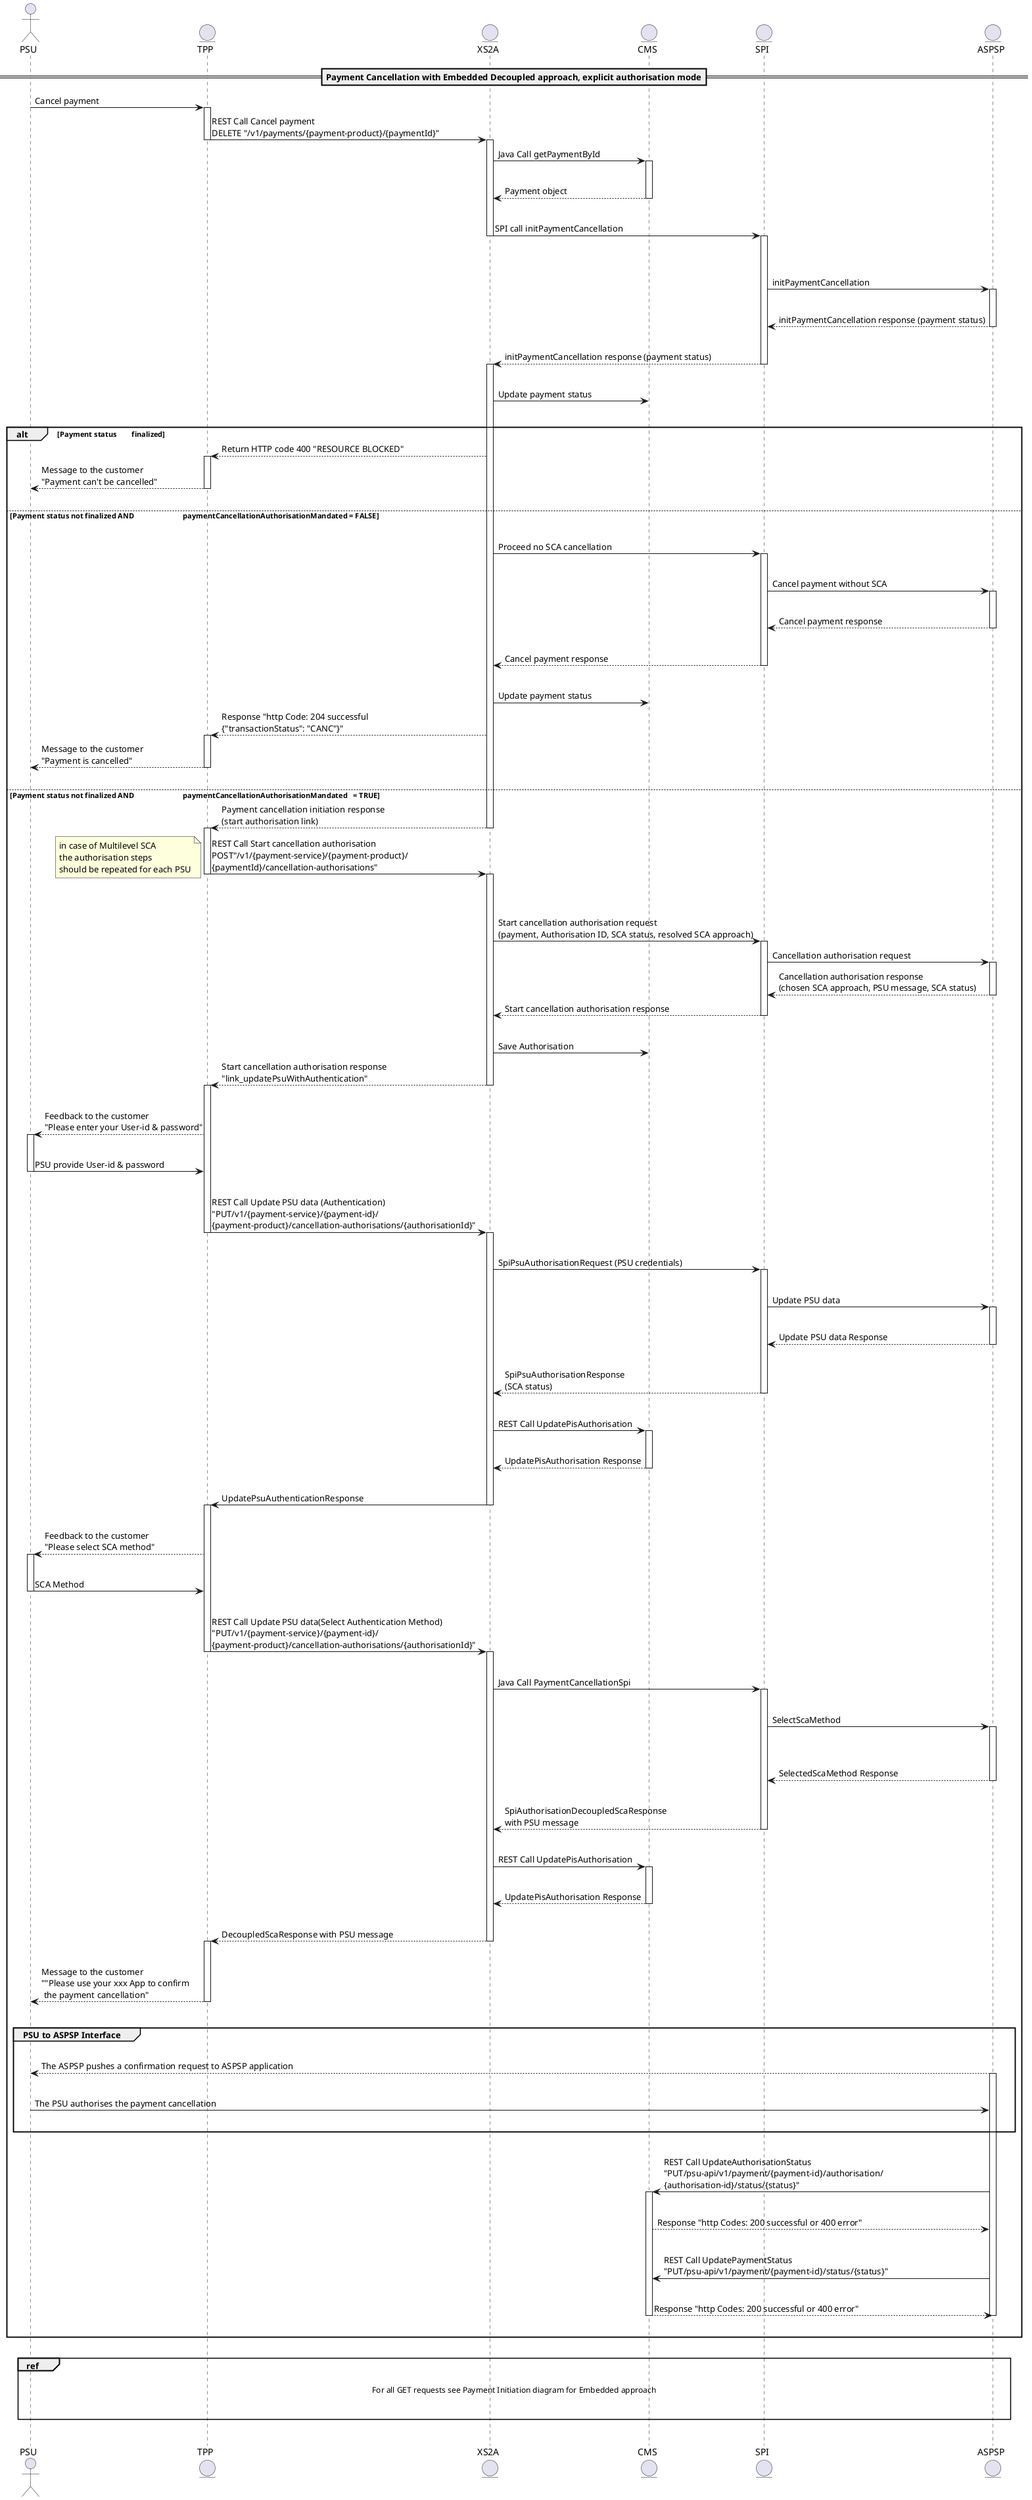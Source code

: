 @startuml
actor PSU
entity TPP
entity XS2A
entity CMS
entity SPI
entity ASPSP
== Payment Cancellation with Embedded Decoupled approach, explicit authorisation mode==

PSU->TPP: Cancel payment

activate TPP
TPP -> XS2A: REST Call Cancel payment\nDELETE "/v1/payments/{payment-product}/{paymentId}"
deactivate TPP
activate XS2A
XS2A->CMS: Java Call getPaymentById
activate CMS
|||
CMS-->XS2A: Payment object
|||
deactivate CMS
XS2A->SPI: SPI call initPaymentCancellation
deactivate XS2A
|||
activate SPI
|||
SPI->ASPSP: initPaymentCancellation
activate ASPSP
|||
ASPSP-->SPI: initPaymentCancellation response (payment status)
deactivate XS2A
|||
deactivate ASPSP

SPI-->XS2A: initPaymentCancellation response (payment status)
deactivate SPI
activate XS2A
|||
XS2A->CMS: Update payment status
|||
alt Payment status        finalized
XS2A-->TPP: Return HTTP code 400 "RESOURCE BLOCKED"
activate TPP
TPP-->PSU: Message to the customer\n"Payment can't be cancelled"
deactivate TPP
|||
else Payment status not finalized AND                          paymentCancellationAuthorisationMandated = FALSE
|||
XS2A->SPI: Proceed no SCA cancellation
activate SPI
|||
SPI->ASPSP: Cancel payment without SCA
activate ASPSP
|||
ASPSP-->SPI: Cancel payment response
|||
deactivate ASPSP
SPI-->XS2A: Cancel payment response
deactivate SPI
|||
XS2A->CMS: Update payment status
      XS2A-->TPP: Response "http Code: 204 successful\n{"transactionStatus": "CANC"}"
activate TPP
TPP-->PSU: Message to the customer\n"Payment is cancelled"
deactivate TPP
|||
else Payment status not finalized AND                          paymentCancellationAuthorisationMandated   = TRUE
XS2A-->TPP: Payment cancellation initiation response \n(start authorisation link)
deactivate XS2A
activate TPP
TPP->XS2A: REST Call Start cancellation authorisation\nPOST"/v1/{payment-service}/{payment-product}/\n{paymentId}/cancellation-authorisations"
note left
         in case of Multilevel SCA
         the authorisation steps
         should be repeated for each PSU
end note
deactivate TPP
activate XS2A
|||
|||
XS2A->SPI: Start cancellation authorisation request \n(payment, Authorisation ID, SCA status, resolved SCA approach)
activate SPI
SPI->ASPSP: Cancellation authorisation request
activate ASPSP
ASPSP-->SPI: Cancellation authorisation response \n(chosen SCA approach, PSU message, SCA status)
deactivate ASPSP
SPI-->XS2A: Start cancellation authorisation response
deactivate SPI
|||
XS2A->CMS: Save Authorisation
XS2A-->TPP:Start cancellation authorisation response\n"link_updatePsuWithAuthentication"
deactivate XS2A
activate TPP
|||
TPP-->PSU: Feedback to the customer\n"Please enter your User-id & password"
activate PSU
|||
PSU->TPP: PSU provide User-id & password
deactivate PSU
|||
TPP->XS2A: REST Call Update PSU data (Authentication)\n"PUT/v1/{payment-service}/{payment-id}/\n{payment-product}/cancellation-authorisations/{authorisationId}"
deactivate TPP
activate XS2A
|||
XS2A->SPI: SpiPsuAuthorisationRequest (PSU credentials)
activate SPI
|||
SPI->ASPSP: Update PSU data
activate ASPSP
|||
ASPSP-->SPI: Update PSU data Response
deactivate ASPSP
|||
SPI-->XS2A: SpiPsuAuthorisationResponse\n(SCA status)
|||
deactivate SPI

XS2A->CMS: REST Call UpdatePisAuthorisation
activate CMS
|||
CMS-->XS2A: UpdatePisAuthorisation Response
deactivate CMS

|||
XS2A->TPP: UpdatePsuAuthenticationResponse
deactivate XS2A
activate TPP
|||
TPP-->PSU: Feedback to the customer\n"Please select SCA method"
activate PSU
|||
PSU->TPP: SCA Method
deactivate PSU
|||
TPP->XS2A: REST Call Update PSU data(Select Authentication Method)\n"PUT/v1/{payment-service}/{payment-id}/\n{payment-product}/cancellation-authorisations/{authorisationId}"
deactivate TPP
activate XS2A
|||
XS2A->SPI: Java Call PaymentCancellationSpi
activate SPI
|||
SPI->ASPSP: SelectScaMethod
activate ASPSP
|||
|||
ASPSP-->SPI: SelectedScaMethod Response
deactivate ASPSP
|||
SPI-->XS2A: SpiAuthorisationDecoupledScaResponse\nwith PSU message
deactivate SPI
|||
XS2A->CMS: REST Call UpdatePisAuthorisation
activate CMS
|||
CMS-->XS2A: UpdatePisAuthorisation Response
deactivate CMS
|||
XS2A-->TPP:DecoupledScaResponse with PSU message
deactivate XS2A
activate TPP
|||
TPP-->PSU: Message to the customer\n""Please use your xxx App to confirm\n the payment cancellation"
|||
deactivate TPP

group PSU to ASPSP Interface
|||
ASPSP-->PSU: The ASPSP pushes a confirmation request to ASPSP application
activate ASPSP
|||
PSU->ASPSP: The PSU authorises the payment cancellation
deactivate PSU
|||
end group
activate ASPSP
|||
ASPSP->CMS: REST Call UpdateAuthorisationStatus\n"PUT/psu-api/v1/payment/{payment-id}/authorisation/\n{authorisation-id}/status/{status}"
activate CMS
|||
CMS-->ASPSP: Response "http Codes: 200 successful or 400 error"
|||
ASPSP->CMS: REST Call UpdatePaymentStatus\n"PUT/psu-api/v1/payment/{payment-id}/status/{status}"
|||
CMS-->ASPSP: Response "http Codes: 200 successful or 400 error"
deactivate CMS
deactivate ASPSP
|||
end
|||
ref over PSU, ASPSP

For all GET requests see Payment Initiation diagram for Embedded approach


end ref
|||
@enduml
